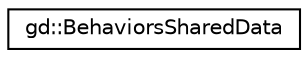 digraph "Graphical Class Hierarchy"
{
  edge [fontname="Helvetica",fontsize="10",labelfontname="Helvetica",labelfontsize="10"];
  node [fontname="Helvetica",fontsize="10",shape=record];
  rankdir="LR";
  Node1 [label="gd::BehaviorsSharedData",height=0.2,width=0.4,color="black", fillcolor="white", style="filled",URL="$classgd_1_1_behaviors_shared_data.html",tooltip="Base class for defining data shared by behaviors having the same type and name. "];
}
